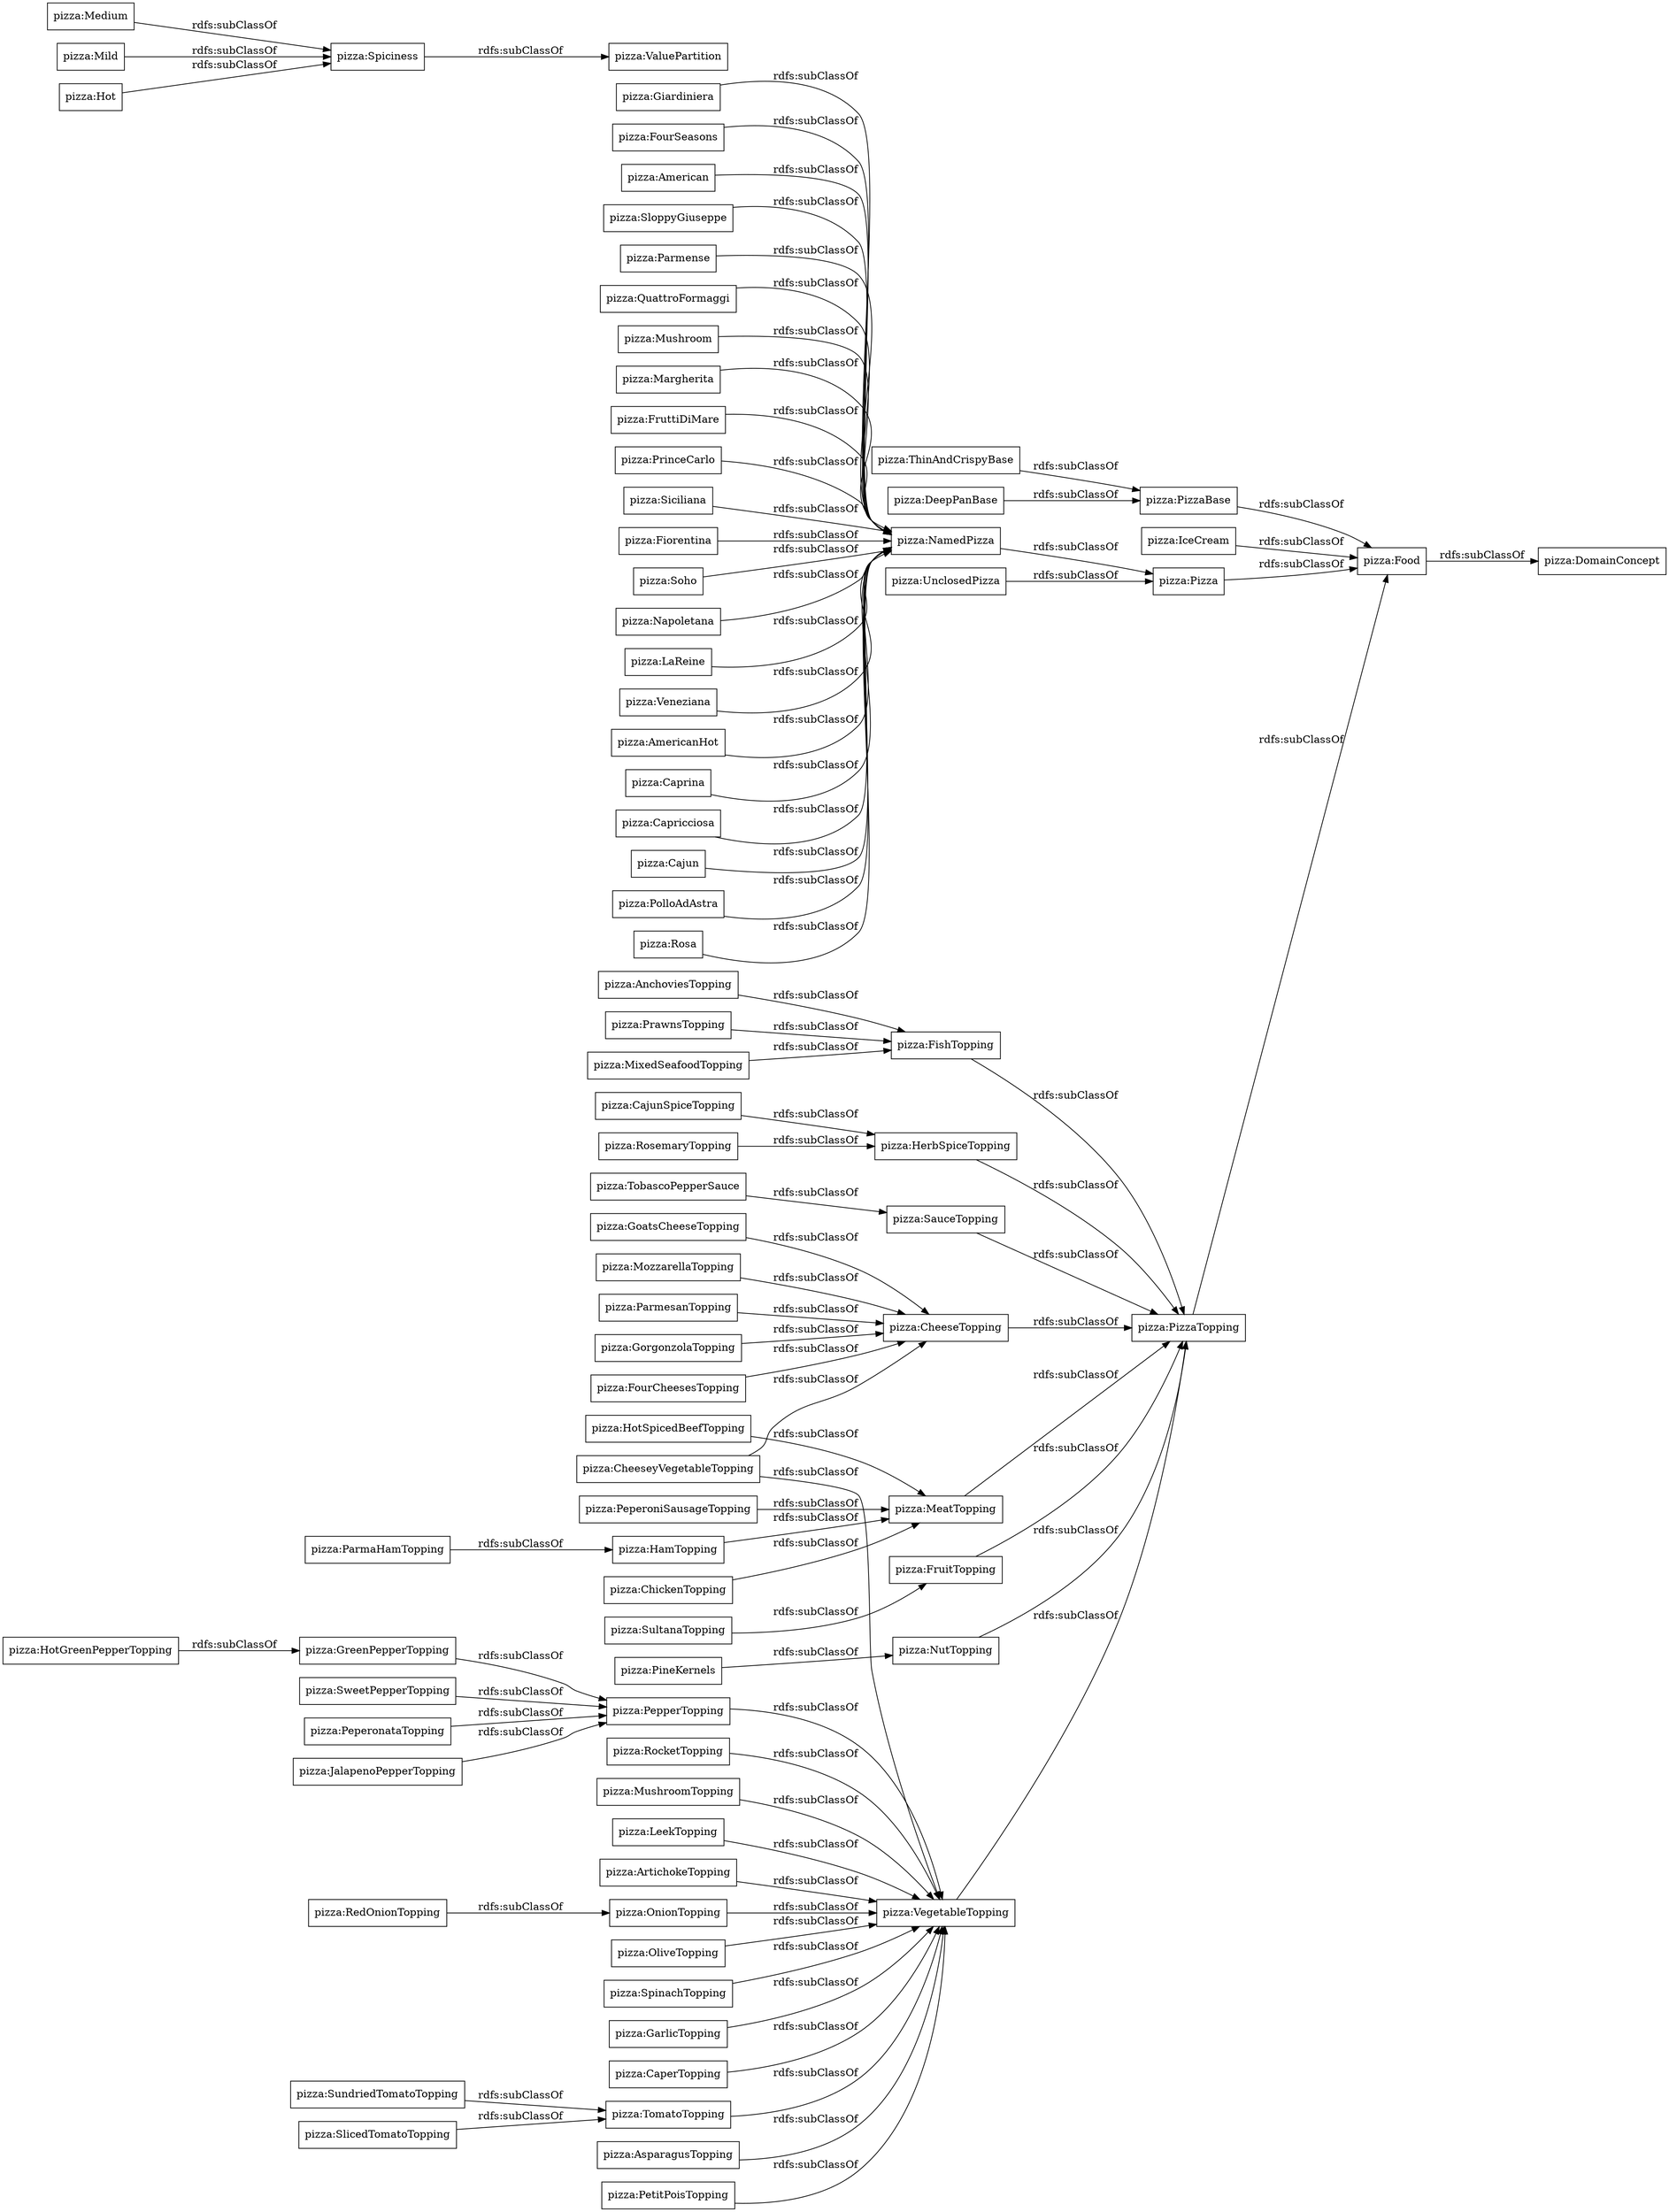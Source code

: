 digraph ar2dtool_diagram { 
rankdir=LR;
size="1000"
node [shape = rectangle, color="black"]; "pizza:MozzarellaTopping" "pizza:Medium" "pizza:FruttiDiMare" "pizza:GreenPepperTopping" "pizza:PrawnsTopping" "pizza:Mild" "pizza:PepperTopping" "pizza:ChickenTopping" "pizza:MeatTopping" "pizza:HotSpicedBeefTopping" "pizza:FruitTopping" "pizza:PrinceCarlo" "pizza:Siciliana" "pizza:NutTopping" "pizza:SweetPepperTopping" "pizza:ThinAndCrispyBase" "pizza:ParmesanTopping" "pizza:CajunSpiceTopping" "pizza:UnclosedPizza" "pizza:IceCream" "pizza:Fiorentina" "pizza:PeperonataTopping" "pizza:Soho" "pizza:PizzaBase" "pizza:RosemaryTopping" "pizza:Hot" "pizza:MixedSeafoodTopping" "pizza:Spiciness" "pizza:RocketTopping" "pizza:ParmaHamTopping" "pizza:ValuePartition" "pizza:MushroomTopping" "pizza:LeekTopping" "pizza:ArtichokeTopping" "pizza:GorgonzolaTopping" "pizza:CheeseyVegetableTopping" "pizza:Napoletana" "pizza:LaReine" "pizza:Veneziana" "pizza:DomainConcept" "pizza:VegetableTopping" "pizza:TobascoPepperSauce" "pizza:NamedPizza" "pizza:AmericanHot" "pizza:Food" "pizza:Caprina" "pizza:Capricciosa" "pizza:Cajun" "pizza:FishTopping" "pizza:OliveTopping" "pizza:SultanaTopping" "pizza:SlicedTomatoTopping" "pizza:PolloAdAstra" "pizza:FourCheesesTopping" "pizza:Rosa" "pizza:Giardiniera" "pizza:FourSeasons" "pizza:HerbSpiceTopping" "pizza:SpinachTopping" "pizza:GoatsCheeseTopping" "pizza:DeepPanBase" "pizza:GarlicTopping" "pizza:American" "pizza:SundriedTomatoTopping" "pizza:PeperoniSausageTopping" "pizza:JalapenoPepperTopping" "pizza:PizzaTopping" "pizza:CaperTopping" "pizza:TomatoTopping" "pizza:CheeseTopping" "pizza:SloppyGiuseppe" "pizza:RedOnionTopping" "pizza:Parmense" "pizza:SauceTopping" "pizza:Pizza" "pizza:HotGreenPepperTopping" "pizza:QuattroFormaggi" "pizza:AsparagusTopping" "pizza:PineKernels" "pizza:Mushroom" "pizza:Margherita" "pizza:AnchoviesTopping" "pizza:HamTopping" "pizza:PetitPoisTopping" "pizza:OnionTopping" ; /*classes style*/
	"pizza:Hot" -> "pizza:Spiciness" [ label = "rdfs:subClassOf" ];
	"pizza:GoatsCheeseTopping" -> "pizza:CheeseTopping" [ label = "rdfs:subClassOf" ];
	"pizza:Spiciness" -> "pizza:ValuePartition" [ label = "rdfs:subClassOf" ];
	"pizza:PizzaBase" -> "pizza:Food" [ label = "rdfs:subClassOf" ];
	"pizza:SloppyGiuseppe" -> "pizza:NamedPizza" [ label = "rdfs:subClassOf" ];
	"pizza:LeekTopping" -> "pizza:VegetableTopping" [ label = "rdfs:subClassOf" ];
	"pizza:RedOnionTopping" -> "pizza:OnionTopping" [ label = "rdfs:subClassOf" ];
	"pizza:Rosa" -> "pizza:NamedPizza" [ label = "rdfs:subClassOf" ];
	"pizza:Veneziana" -> "pizza:NamedPizza" [ label = "rdfs:subClassOf" ];
	"pizza:FruttiDiMare" -> "pizza:NamedPizza" [ label = "rdfs:subClassOf" ];
	"pizza:RosemaryTopping" -> "pizza:HerbSpiceTopping" [ label = "rdfs:subClassOf" ];
	"pizza:UnclosedPizza" -> "pizza:Pizza" [ label = "rdfs:subClassOf" ];
	"pizza:Cajun" -> "pizza:NamedPizza" [ label = "rdfs:subClassOf" ];
	"pizza:ChickenTopping" -> "pizza:MeatTopping" [ label = "rdfs:subClassOf" ];
	"pizza:Capricciosa" -> "pizza:NamedPizza" [ label = "rdfs:subClassOf" ];
	"pizza:AnchoviesTopping" -> "pizza:FishTopping" [ label = "rdfs:subClassOf" ];
	"pizza:FourCheesesTopping" -> "pizza:CheeseTopping" [ label = "rdfs:subClassOf" ];
	"pizza:GarlicTopping" -> "pizza:VegetableTopping" [ label = "rdfs:subClassOf" ];
	"pizza:LaReine" -> "pizza:NamedPizza" [ label = "rdfs:subClassOf" ];
	"pizza:RocketTopping" -> "pizza:VegetableTopping" [ label = "rdfs:subClassOf" ];
	"pizza:CaperTopping" -> "pizza:VegetableTopping" [ label = "rdfs:subClassOf" ];
	"pizza:American" -> "pizza:NamedPizza" [ label = "rdfs:subClassOf" ];
	"pizza:Caprina" -> "pizza:NamedPizza" [ label = "rdfs:subClassOf" ];
	"pizza:SultanaTopping" -> "pizza:FruitTopping" [ label = "rdfs:subClassOf" ];
	"pizza:HamTopping" -> "pizza:MeatTopping" [ label = "rdfs:subClassOf" ];
	"pizza:AsparagusTopping" -> "pizza:VegetableTopping" [ label = "rdfs:subClassOf" ];
	"pizza:PrawnsTopping" -> "pizza:FishTopping" [ label = "rdfs:subClassOf" ];
	"pizza:Fiorentina" -> "pizza:NamedPizza" [ label = "rdfs:subClassOf" ];
	"pizza:ArtichokeTopping" -> "pizza:VegetableTopping" [ label = "rdfs:subClassOf" ];
	"pizza:CheeseyVegetableTopping" -> "pizza:VegetableTopping" [ label = "rdfs:subClassOf" ];
	"pizza:CheeseyVegetableTopping" -> "pizza:CheeseTopping" [ label = "rdfs:subClassOf" ];
	"pizza:PineKernels" -> "pizza:NutTopping" [ label = "rdfs:subClassOf" ];
	"pizza:NamedPizza" -> "pizza:Pizza" [ label = "rdfs:subClassOf" ];
	"pizza:SundriedTomatoTopping" -> "pizza:TomatoTopping" [ label = "rdfs:subClassOf" ];
	"pizza:Food" -> "pizza:DomainConcept" [ label = "rdfs:subClassOf" ];
	"pizza:OliveTopping" -> "pizza:VegetableTopping" [ label = "rdfs:subClassOf" ];
	"pizza:OnionTopping" -> "pizza:VegetableTopping" [ label = "rdfs:subClassOf" ];
	"pizza:FishTopping" -> "pizza:PizzaTopping" [ label = "rdfs:subClassOf" ];
	"pizza:Mild" -> "pizza:Spiciness" [ label = "rdfs:subClassOf" ];
	"pizza:VegetableTopping" -> "pizza:PizzaTopping" [ label = "rdfs:subClassOf" ];
	"pizza:FourSeasons" -> "pizza:NamedPizza" [ label = "rdfs:subClassOf" ];
	"pizza:Soho" -> "pizza:NamedPizza" [ label = "rdfs:subClassOf" ];
	"pizza:GreenPepperTopping" -> "pizza:PepperTopping" [ label = "rdfs:subClassOf" ];
	"pizza:Siciliana" -> "pizza:NamedPizza" [ label = "rdfs:subClassOf" ];
	"pizza:Margherita" -> "pizza:NamedPizza" [ label = "rdfs:subClassOf" ];
	"pizza:Medium" -> "pizza:Spiciness" [ label = "rdfs:subClassOf" ];
	"pizza:AmericanHot" -> "pizza:NamedPizza" [ label = "rdfs:subClassOf" ];
	"pizza:TobascoPepperSauce" -> "pizza:SauceTopping" [ label = "rdfs:subClassOf" ];
	"pizza:FruitTopping" -> "pizza:PizzaTopping" [ label = "rdfs:subClassOf" ];
	"pizza:PeperoniSausageTopping" -> "pizza:MeatTopping" [ label = "rdfs:subClassOf" ];
	"pizza:SpinachTopping" -> "pizza:VegetableTopping" [ label = "rdfs:subClassOf" ];
	"pizza:ThinAndCrispyBase" -> "pizza:PizzaBase" [ label = "rdfs:subClassOf" ];
	"pizza:HotGreenPepperTopping" -> "pizza:GreenPepperTopping" [ label = "rdfs:subClassOf" ];
	"pizza:PepperTopping" -> "pizza:VegetableTopping" [ label = "rdfs:subClassOf" ];
	"pizza:ParmesanTopping" -> "pizza:CheeseTopping" [ label = "rdfs:subClassOf" ];
	"pizza:Mushroom" -> "pizza:NamedPizza" [ label = "rdfs:subClassOf" ];
	"pizza:HotSpicedBeefTopping" -> "pizza:MeatTopping" [ label = "rdfs:subClassOf" ];
	"pizza:PrinceCarlo" -> "pizza:NamedPizza" [ label = "rdfs:subClassOf" ];
	"pizza:CheeseTopping" -> "pizza:PizzaTopping" [ label = "rdfs:subClassOf" ];
	"pizza:PetitPoisTopping" -> "pizza:VegetableTopping" [ label = "rdfs:subClassOf" ];
	"pizza:SweetPepperTopping" -> "pizza:PepperTopping" [ label = "rdfs:subClassOf" ];
	"pizza:IceCream" -> "pizza:Food" [ label = "rdfs:subClassOf" ];
	"pizza:Napoletana" -> "pizza:NamedPizza" [ label = "rdfs:subClassOf" ];
	"pizza:MushroomTopping" -> "pizza:VegetableTopping" [ label = "rdfs:subClassOf" ];
	"pizza:GorgonzolaTopping" -> "pizza:CheeseTopping" [ label = "rdfs:subClassOf" ];
	"pizza:SlicedTomatoTopping" -> "pizza:TomatoTopping" [ label = "rdfs:subClassOf" ];
	"pizza:PolloAdAstra" -> "pizza:NamedPizza" [ label = "rdfs:subClassOf" ];
	"pizza:PizzaTopping" -> "pizza:Food" [ label = "rdfs:subClassOf" ];
	"pizza:Pizza" -> "pizza:Food" [ label = "rdfs:subClassOf" ];
	"pizza:MeatTopping" -> "pizza:PizzaTopping" [ label = "rdfs:subClassOf" ];
	"pizza:TomatoTopping" -> "pizza:VegetableTopping" [ label = "rdfs:subClassOf" ];
	"pizza:CajunSpiceTopping" -> "pizza:HerbSpiceTopping" [ label = "rdfs:subClassOf" ];
	"pizza:HerbSpiceTopping" -> "pizza:PizzaTopping" [ label = "rdfs:subClassOf" ];
	"pizza:JalapenoPepperTopping" -> "pizza:PepperTopping" [ label = "rdfs:subClassOf" ];
	"pizza:NutTopping" -> "pizza:PizzaTopping" [ label = "rdfs:subClassOf" ];
	"pizza:PeperonataTopping" -> "pizza:PepperTopping" [ label = "rdfs:subClassOf" ];
	"pizza:ParmaHamTopping" -> "pizza:HamTopping" [ label = "rdfs:subClassOf" ];
	"pizza:SauceTopping" -> "pizza:PizzaTopping" [ label = "rdfs:subClassOf" ];
	"pizza:Parmense" -> "pizza:NamedPizza" [ label = "rdfs:subClassOf" ];
	"pizza:DeepPanBase" -> "pizza:PizzaBase" [ label = "rdfs:subClassOf" ];
	"pizza:QuattroFormaggi" -> "pizza:NamedPizza" [ label = "rdfs:subClassOf" ];
	"pizza:Giardiniera" -> "pizza:NamedPizza" [ label = "rdfs:subClassOf" ];
	"pizza:MixedSeafoodTopping" -> "pizza:FishTopping" [ label = "rdfs:subClassOf" ];
	"pizza:MozzarellaTopping" -> "pizza:CheeseTopping" [ label = "rdfs:subClassOf" ];

}
